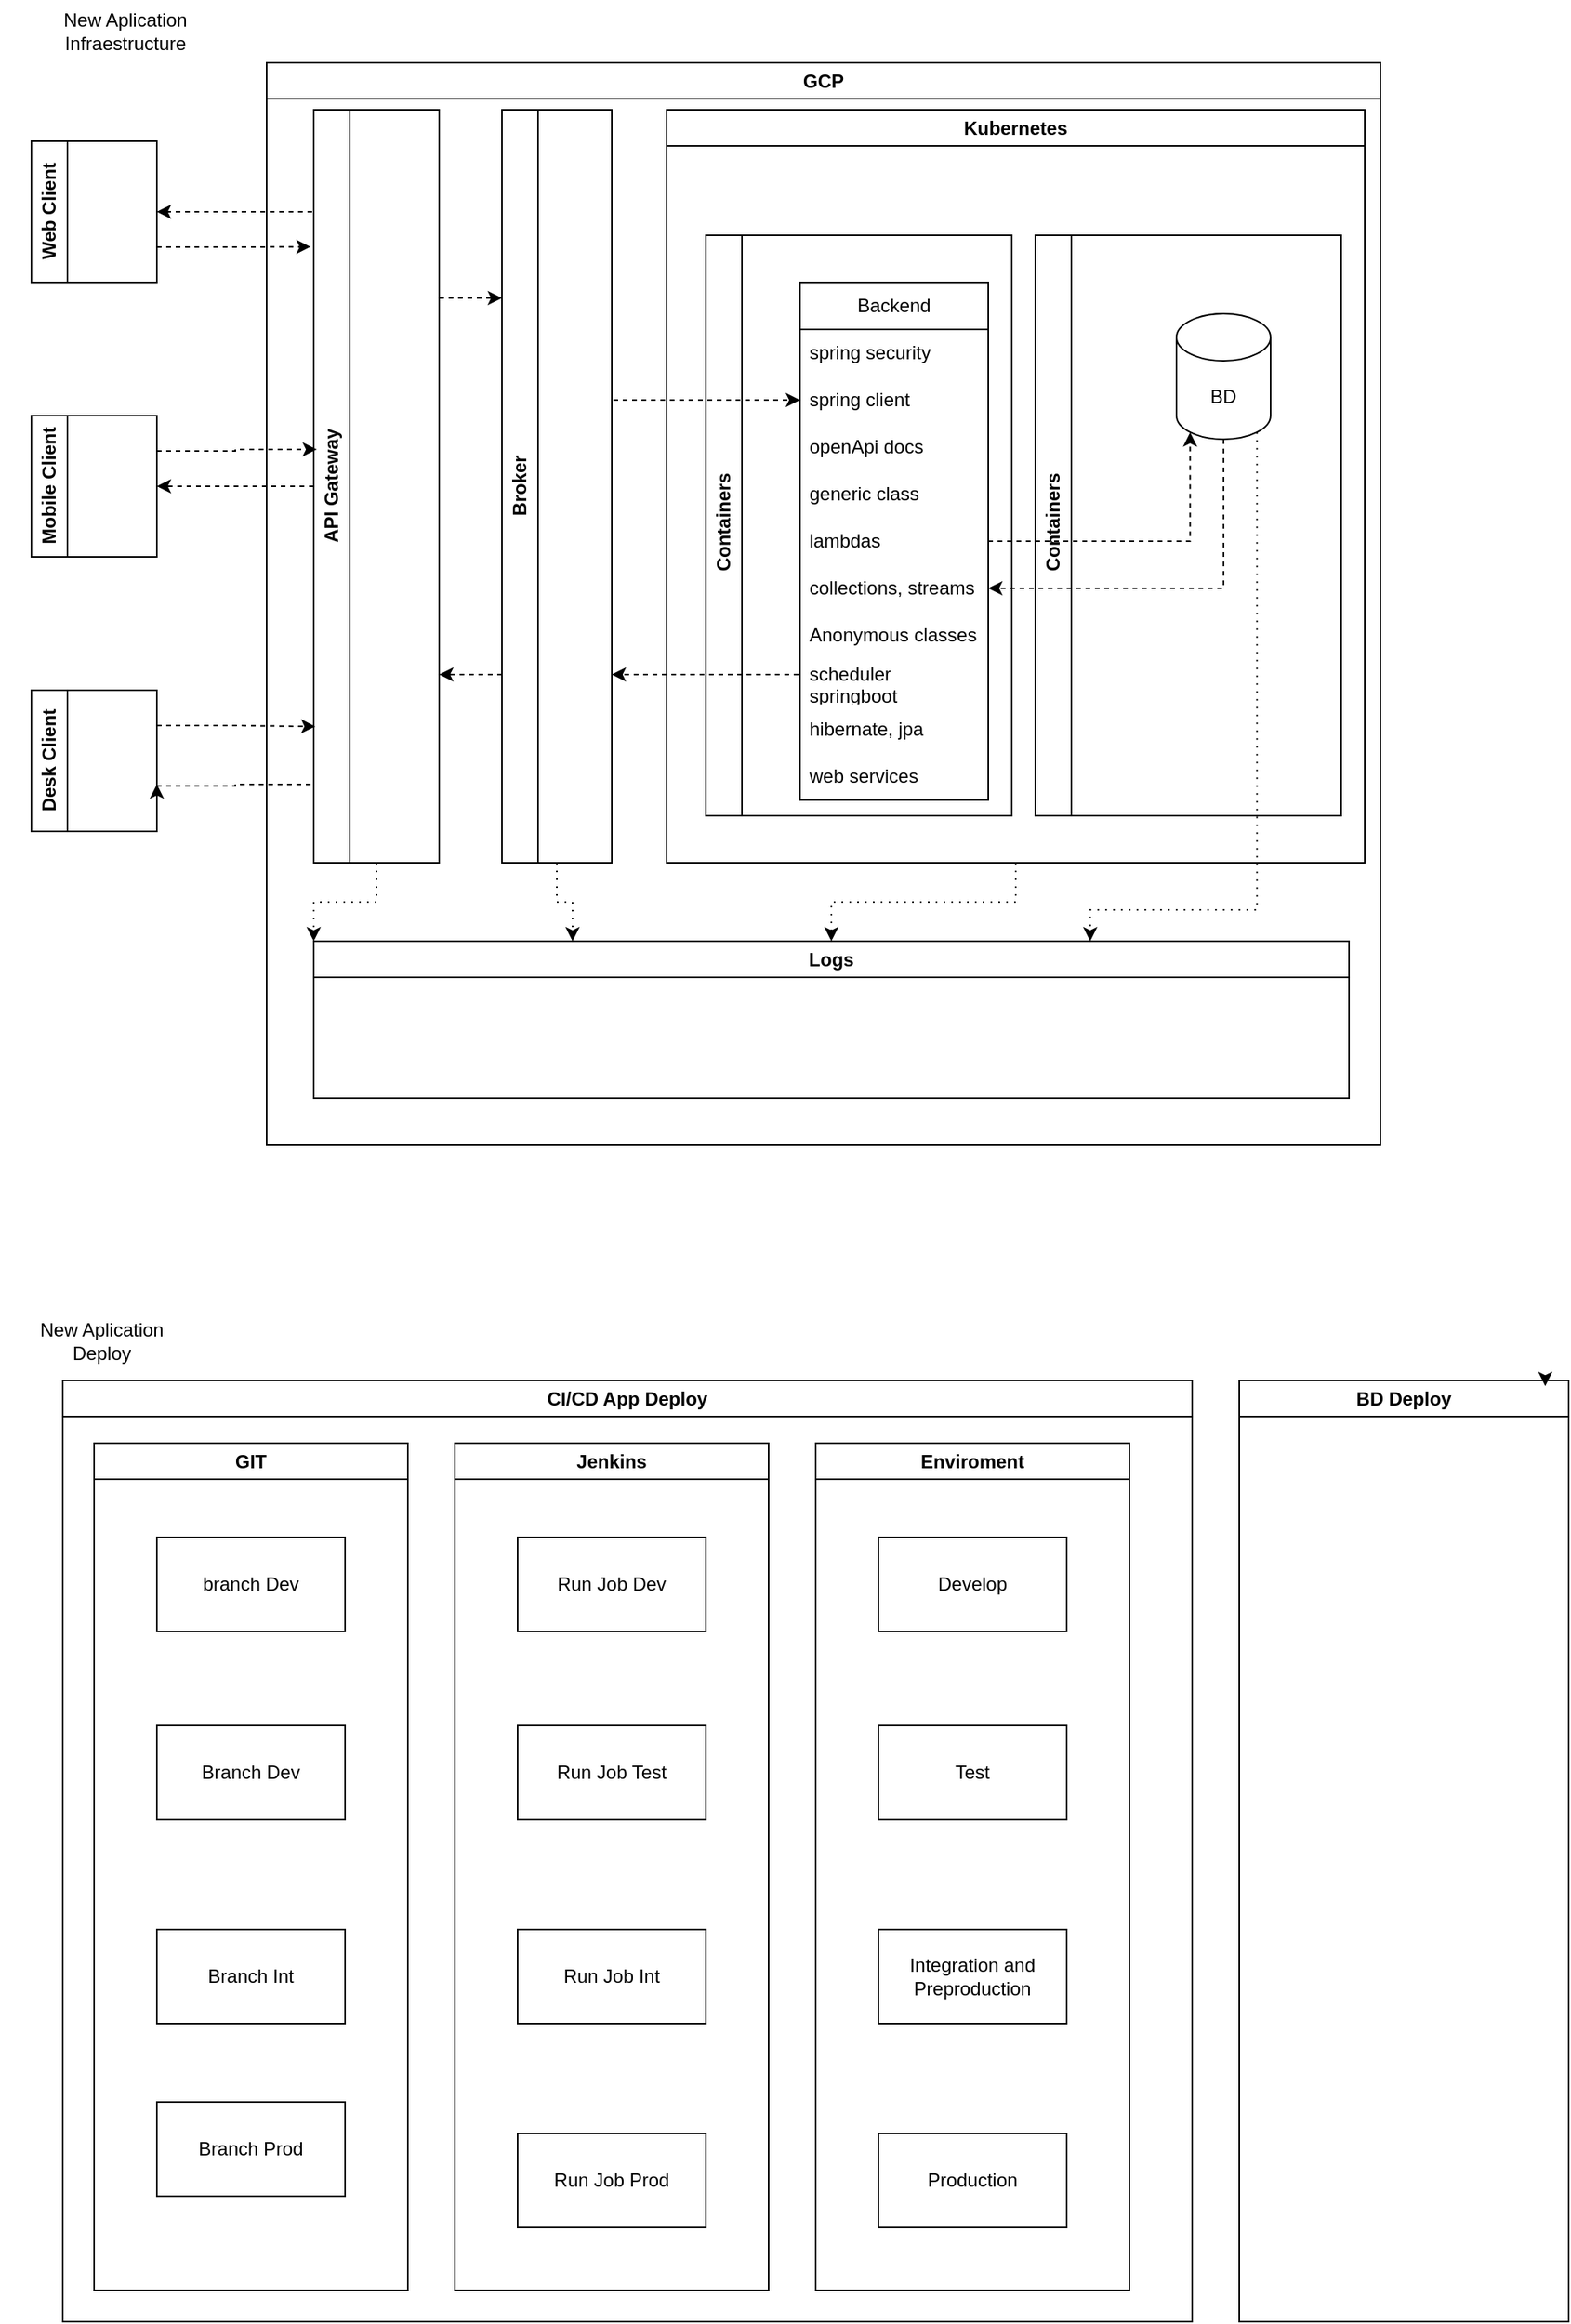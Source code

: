 <mxfile version="24.7.7">
  <diagram name="Page-1" id="lIZJPkf1PwxQ_07cLMt-">
    <mxGraphModel dx="612" dy="567" grid="1" gridSize="10" guides="1" tooltips="1" connect="1" arrows="1" fold="1" page="1" pageScale="1" pageWidth="850" pageHeight="1100" math="0" shadow="0">
      <root>
        <mxCell id="0" />
        <mxCell id="1" parent="0" />
        <mxCell id="tj_FZoNT2ZGNwC7DBh3O-1" value="New Aplication Infraestructure" style="text;html=1;align=center;verticalAlign=middle;whiteSpace=wrap;rounded=0;" parent="1" vertex="1">
          <mxGeometry width="160" height="40" as="geometry" />
        </mxCell>
        <mxCell id="tj_FZoNT2ZGNwC7DBh3O-3" value="Web Client" style="swimlane;horizontal=0;whiteSpace=wrap;html=1;" parent="1" vertex="1">
          <mxGeometry x="20" y="90" width="80" height="90" as="geometry" />
        </mxCell>
        <mxCell id="tj_FZoNT2ZGNwC7DBh3O-4" value="Mobile Client" style="swimlane;horizontal=0;whiteSpace=wrap;html=1;" parent="1" vertex="1">
          <mxGeometry x="20" y="265" width="80" height="90" as="geometry" />
        </mxCell>
        <mxCell id="tj_FZoNT2ZGNwC7DBh3O-5" value="Desk Client" style="swimlane;horizontal=0;whiteSpace=wrap;html=1;" parent="1" vertex="1">
          <mxGeometry x="20" y="440" width="80" height="90" as="geometry" />
        </mxCell>
        <mxCell id="tj_FZoNT2ZGNwC7DBh3O-6" value="GCP" style="swimlane;whiteSpace=wrap;html=1;" parent="1" vertex="1">
          <mxGeometry x="170" y="40" width="710" height="690" as="geometry" />
        </mxCell>
        <mxCell id="tj_FZoNT2ZGNwC7DBh3O-29" style="edgeStyle=orthogonalEdgeStyle;rounded=0;orthogonalLoop=1;jettySize=auto;html=1;exitX=0.855;exitY=1;exitDx=0;exitDy=-4.35;exitPerimeter=0;entryX=0.75;entryY=0;entryDx=0;entryDy=0;dashed=1;dashPattern=1 4;" parent="tj_FZoNT2ZGNwC7DBh3O-6" source="tj_FZoNT2ZGNwC7DBh3O-7" target="tj_FZoNT2ZGNwC7DBh3O-25" edge="1">
          <mxGeometry relative="1" as="geometry">
            <Array as="points">
              <mxPoint x="631" y="540" />
              <mxPoint x="525" y="540" />
            </Array>
          </mxGeometry>
        </mxCell>
        <mxCell id="tj_FZoNT2ZGNwC7DBh3O-26" style="edgeStyle=orthogonalEdgeStyle;rounded=0;orthogonalLoop=1;jettySize=auto;html=1;exitX=0.5;exitY=1;exitDx=0;exitDy=0;entryX=0;entryY=0;entryDx=0;entryDy=0;dashed=1;dashPattern=1 4;" parent="tj_FZoNT2ZGNwC7DBh3O-6" source="tj_FZoNT2ZGNwC7DBh3O-8" target="tj_FZoNT2ZGNwC7DBh3O-25" edge="1">
          <mxGeometry relative="1" as="geometry" />
        </mxCell>
        <mxCell id="tj_FZoNT2ZGNwC7DBh3O-43" style="edgeStyle=orthogonalEdgeStyle;rounded=0;orthogonalLoop=1;jettySize=auto;html=1;exitX=1;exitY=0.25;exitDx=0;exitDy=0;entryX=0;entryY=0.25;entryDx=0;entryDy=0;dashed=1;" parent="tj_FZoNT2ZGNwC7DBh3O-6" source="tj_FZoNT2ZGNwC7DBh3O-8" target="tj_FZoNT2ZGNwC7DBh3O-12" edge="1">
          <mxGeometry relative="1" as="geometry" />
        </mxCell>
        <mxCell id="tj_FZoNT2ZGNwC7DBh3O-51" style="edgeStyle=orthogonalEdgeStyle;rounded=0;orthogonalLoop=1;jettySize=auto;html=1;exitX=0;exitY=0.75;exitDx=0;exitDy=0;dashed=1;" parent="tj_FZoNT2ZGNwC7DBh3O-6" source="tj_FZoNT2ZGNwC7DBh3O-8" edge="1">
          <mxGeometry relative="1" as="geometry">
            <mxPoint x="-70" y="460" as="targetPoint" />
            <Array as="points">
              <mxPoint x="30" y="460" />
              <mxPoint x="-20" y="460" />
              <mxPoint x="-70" y="461" />
            </Array>
          </mxGeometry>
        </mxCell>
        <mxCell id="tj_FZoNT2ZGNwC7DBh3O-8" value="API Gateway" style="swimlane;horizontal=0;whiteSpace=wrap;html=1;" parent="tj_FZoNT2ZGNwC7DBh3O-6" vertex="1">
          <mxGeometry x="30" y="30" width="80" height="480" as="geometry" />
        </mxCell>
        <mxCell id="tj_FZoNT2ZGNwC7DBh3O-27" style="edgeStyle=orthogonalEdgeStyle;rounded=0;orthogonalLoop=1;jettySize=auto;html=1;exitX=0.5;exitY=1;exitDx=0;exitDy=0;entryX=0.25;entryY=0;entryDx=0;entryDy=0;dashed=1;dashPattern=1 4;" parent="tj_FZoNT2ZGNwC7DBh3O-6" source="tj_FZoNT2ZGNwC7DBh3O-12" target="tj_FZoNT2ZGNwC7DBh3O-25" edge="1">
          <mxGeometry relative="1" as="geometry" />
        </mxCell>
        <mxCell id="tj_FZoNT2ZGNwC7DBh3O-44" style="edgeStyle=orthogonalEdgeStyle;rounded=0;orthogonalLoop=1;jettySize=auto;html=1;exitX=0;exitY=0.75;exitDx=0;exitDy=0;entryX=1;entryY=0.75;entryDx=0;entryDy=0;dashed=1;" parent="tj_FZoNT2ZGNwC7DBh3O-6" source="tj_FZoNT2ZGNwC7DBh3O-12" target="tj_FZoNT2ZGNwC7DBh3O-8" edge="1">
          <mxGeometry relative="1" as="geometry" />
        </mxCell>
        <mxCell id="tj_FZoNT2ZGNwC7DBh3O-12" value="Broker" style="swimlane;horizontal=0;whiteSpace=wrap;html=1;" parent="tj_FZoNT2ZGNwC7DBh3O-6" vertex="1">
          <mxGeometry x="150" y="30" width="70" height="480" as="geometry" />
        </mxCell>
        <mxCell id="tj_FZoNT2ZGNwC7DBh3O-28" style="edgeStyle=orthogonalEdgeStyle;rounded=0;orthogonalLoop=1;jettySize=auto;html=1;exitX=0.5;exitY=1;exitDx=0;exitDy=0;entryX=0.5;entryY=0;entryDx=0;entryDy=0;dashed=1;dashPattern=1 4;" parent="tj_FZoNT2ZGNwC7DBh3O-6" source="tj_FZoNT2ZGNwC7DBh3O-14" target="tj_FZoNT2ZGNwC7DBh3O-25" edge="1">
          <mxGeometry relative="1" as="geometry" />
        </mxCell>
        <mxCell id="tj_FZoNT2ZGNwC7DBh3O-14" value="Kubernetes" style="swimlane;whiteSpace=wrap;html=1;" parent="tj_FZoNT2ZGNwC7DBh3O-6" vertex="1">
          <mxGeometry x="255" y="30" width="445" height="480" as="geometry" />
        </mxCell>
        <mxCell id="tj_FZoNT2ZGNwC7DBh3O-15" value="&amp;nbsp;Containers" style="swimlane;horizontal=0;whiteSpace=wrap;html=1;" parent="tj_FZoNT2ZGNwC7DBh3O-14" vertex="1">
          <mxGeometry x="25" y="80" width="195" height="370" as="geometry" />
        </mxCell>
        <mxCell id="tj_FZoNT2ZGNwC7DBh3O-18" value="Backend" style="swimlane;fontStyle=0;childLayout=stackLayout;horizontal=1;startSize=30;horizontalStack=0;resizeParent=1;resizeParentMax=0;resizeLast=0;collapsible=1;marginBottom=0;whiteSpace=wrap;html=1;flipV=0;" parent="tj_FZoNT2ZGNwC7DBh3O-15" vertex="1">
          <mxGeometry x="60" y="30" width="120" height="330" as="geometry" />
        </mxCell>
        <mxCell id="tj_FZoNT2ZGNwC7DBh3O-38" value="spring security" style="text;strokeColor=none;fillColor=none;align=left;verticalAlign=middle;spacingLeft=4;spacingRight=4;overflow=hidden;points=[[0,0.5],[1,0.5]];portConstraint=eastwest;rotatable=0;whiteSpace=wrap;html=1;" parent="tj_FZoNT2ZGNwC7DBh3O-18" vertex="1">
          <mxGeometry y="30" width="120" height="30" as="geometry" />
        </mxCell>
        <mxCell id="tj_FZoNT2ZGNwC7DBh3O-37" value="spring client" style="text;strokeColor=none;fillColor=none;align=left;verticalAlign=middle;spacingLeft=4;spacingRight=4;overflow=hidden;points=[[0,0.5],[1,0.5]];portConstraint=eastwest;rotatable=0;whiteSpace=wrap;html=1;" parent="tj_FZoNT2ZGNwC7DBh3O-18" vertex="1">
          <mxGeometry y="60" width="120" height="30" as="geometry" />
        </mxCell>
        <mxCell id="tj_FZoNT2ZGNwC7DBh3O-36" value="openApi docs" style="text;strokeColor=none;fillColor=none;align=left;verticalAlign=middle;spacingLeft=4;spacingRight=4;overflow=hidden;points=[[0,0.5],[1,0.5]];portConstraint=eastwest;rotatable=0;whiteSpace=wrap;html=1;" parent="tj_FZoNT2ZGNwC7DBh3O-18" vertex="1">
          <mxGeometry y="90" width="120" height="30" as="geometry" />
        </mxCell>
        <mxCell id="tj_FZoNT2ZGNwC7DBh3O-35" value="generic class" style="text;strokeColor=none;fillColor=none;align=left;verticalAlign=middle;spacingLeft=4;spacingRight=4;overflow=hidden;points=[[0,0.5],[1,0.5]];portConstraint=eastwest;rotatable=0;whiteSpace=wrap;html=1;" parent="tj_FZoNT2ZGNwC7DBh3O-18" vertex="1">
          <mxGeometry y="120" width="120" height="30" as="geometry" />
        </mxCell>
        <mxCell id="tj_FZoNT2ZGNwC7DBh3O-34" value="lambdas" style="text;strokeColor=none;fillColor=none;align=left;verticalAlign=middle;spacingLeft=4;spacingRight=4;overflow=hidden;points=[[0,0.5],[1,0.5]];portConstraint=eastwest;rotatable=0;whiteSpace=wrap;html=1;" parent="tj_FZoNT2ZGNwC7DBh3O-18" vertex="1">
          <mxGeometry y="150" width="120" height="30" as="geometry" />
        </mxCell>
        <mxCell id="tj_FZoNT2ZGNwC7DBh3O-33" value="collections, streams" style="text;strokeColor=none;fillColor=none;align=left;verticalAlign=middle;spacingLeft=4;spacingRight=4;overflow=hidden;points=[[0,0.5],[1,0.5]];portConstraint=eastwest;rotatable=0;whiteSpace=wrap;html=1;" parent="tj_FZoNT2ZGNwC7DBh3O-18" vertex="1">
          <mxGeometry y="180" width="120" height="30" as="geometry" />
        </mxCell>
        <mxCell id="tj_FZoNT2ZGNwC7DBh3O-32" value="Anonymous classes" style="text;strokeColor=none;fillColor=none;align=left;verticalAlign=middle;spacingLeft=4;spacingRight=4;overflow=hidden;points=[[0,0.5],[1,0.5]];portConstraint=eastwest;rotatable=0;whiteSpace=wrap;html=1;" parent="tj_FZoNT2ZGNwC7DBh3O-18" vertex="1">
          <mxGeometry y="210" width="120" height="30" as="geometry" />
        </mxCell>
        <mxCell id="tj_FZoNT2ZGNwC7DBh3O-19" value="scheduler springboot" style="text;strokeColor=none;fillColor=none;align=left;verticalAlign=middle;spacingLeft=4;spacingRight=4;overflow=hidden;points=[[0,0.5],[1,0.5]];portConstraint=eastwest;rotatable=0;whiteSpace=wrap;html=1;" parent="tj_FZoNT2ZGNwC7DBh3O-18" vertex="1">
          <mxGeometry y="240" width="120" height="30" as="geometry" />
        </mxCell>
        <mxCell id="tj_FZoNT2ZGNwC7DBh3O-20" value="hibernate, jpa" style="text;strokeColor=none;fillColor=none;align=left;verticalAlign=middle;spacingLeft=4;spacingRight=4;overflow=hidden;points=[[0,0.5],[1,0.5]];portConstraint=eastwest;rotatable=0;whiteSpace=wrap;html=1;" parent="tj_FZoNT2ZGNwC7DBh3O-18" vertex="1">
          <mxGeometry y="270" width="120" height="30" as="geometry" />
        </mxCell>
        <mxCell id="tj_FZoNT2ZGNwC7DBh3O-21" value="web services" style="text;strokeColor=none;fillColor=none;align=left;verticalAlign=middle;spacingLeft=4;spacingRight=4;overflow=hidden;points=[[0,0.5],[1,0.5]];portConstraint=eastwest;rotatable=0;whiteSpace=wrap;html=1;" parent="tj_FZoNT2ZGNwC7DBh3O-18" vertex="1">
          <mxGeometry y="300" width="120" height="30" as="geometry" />
        </mxCell>
        <mxCell id="6UJkM634Ec5mFkQB_tX1-1" value="&amp;nbsp;Containers" style="swimlane;horizontal=0;whiteSpace=wrap;html=1;" vertex="1" parent="tj_FZoNT2ZGNwC7DBh3O-14">
          <mxGeometry x="235" y="80" width="195" height="370" as="geometry" />
        </mxCell>
        <mxCell id="tj_FZoNT2ZGNwC7DBh3O-7" value="BD" style="shape=cylinder3;whiteSpace=wrap;html=1;boundedLbl=1;backgroundOutline=1;size=15;" parent="6UJkM634Ec5mFkQB_tX1-1" vertex="1">
          <mxGeometry x="90" y="50" width="60" height="80" as="geometry" />
        </mxCell>
        <mxCell id="tj_FZoNT2ZGNwC7DBh3O-24" style="edgeStyle=orthogonalEdgeStyle;rounded=0;orthogonalLoop=1;jettySize=auto;html=1;exitX=1;exitY=0.5;exitDx=0;exitDy=0;entryX=0.145;entryY=1;entryDx=0;entryDy=-4.35;entryPerimeter=0;dashed=1;" parent="tj_FZoNT2ZGNwC7DBh3O-14" source="tj_FZoNT2ZGNwC7DBh3O-34" target="tj_FZoNT2ZGNwC7DBh3O-7" edge="1">
          <mxGeometry relative="1" as="geometry" />
        </mxCell>
        <mxCell id="tj_FZoNT2ZGNwC7DBh3O-30" style="edgeStyle=orthogonalEdgeStyle;rounded=0;orthogonalLoop=1;jettySize=auto;html=1;exitX=0.5;exitY=1;exitDx=0;exitDy=0;exitPerimeter=0;entryX=1;entryY=0.5;entryDx=0;entryDy=0;dashed=1;" parent="tj_FZoNT2ZGNwC7DBh3O-14" source="tj_FZoNT2ZGNwC7DBh3O-7" target="tj_FZoNT2ZGNwC7DBh3O-33" edge="1">
          <mxGeometry relative="1" as="geometry" />
        </mxCell>
        <mxCell id="tj_FZoNT2ZGNwC7DBh3O-25" value="Logs" style="swimlane;whiteSpace=wrap;html=1;" parent="tj_FZoNT2ZGNwC7DBh3O-6" vertex="1">
          <mxGeometry x="30" y="560" width="660" height="100" as="geometry" />
        </mxCell>
        <mxCell id="tj_FZoNT2ZGNwC7DBh3O-42" style="edgeStyle=orthogonalEdgeStyle;rounded=0;orthogonalLoop=1;jettySize=auto;html=1;exitX=0;exitY=0.5;exitDx=0;exitDy=0;entryX=1;entryY=0.75;entryDx=0;entryDy=0;dashed=1;" parent="tj_FZoNT2ZGNwC7DBh3O-6" source="tj_FZoNT2ZGNwC7DBh3O-20" target="tj_FZoNT2ZGNwC7DBh3O-12" edge="1">
          <mxGeometry relative="1" as="geometry">
            <Array as="points">
              <mxPoint x="340" y="390" />
            </Array>
          </mxGeometry>
        </mxCell>
        <mxCell id="tj_FZoNT2ZGNwC7DBh3O-41" style="edgeStyle=orthogonalEdgeStyle;rounded=0;orthogonalLoop=1;jettySize=auto;html=1;exitX=1;exitY=0.25;exitDx=0;exitDy=0;entryX=0;entryY=0.5;entryDx=0;entryDy=0;dashed=1;" parent="tj_FZoNT2ZGNwC7DBh3O-6" source="tj_FZoNT2ZGNwC7DBh3O-12" target="tj_FZoNT2ZGNwC7DBh3O-37" edge="1">
          <mxGeometry relative="1" as="geometry">
            <Array as="points">
              <mxPoint x="220" y="215" />
            </Array>
          </mxGeometry>
        </mxCell>
        <mxCell id="tj_FZoNT2ZGNwC7DBh3O-46" style="edgeStyle=orthogonalEdgeStyle;rounded=0;orthogonalLoop=1;jettySize=auto;html=1;exitX=0;exitY=0;exitDx=0;exitDy=0;entryX=1;entryY=0.5;entryDx=0;entryDy=0;dashed=1;" parent="1" source="tj_FZoNT2ZGNwC7DBh3O-8" target="tj_FZoNT2ZGNwC7DBh3O-3" edge="1">
          <mxGeometry relative="1" as="geometry">
            <Array as="points">
              <mxPoint x="200" y="135" />
            </Array>
          </mxGeometry>
        </mxCell>
        <mxCell id="tj_FZoNT2ZGNwC7DBh3O-47" style="edgeStyle=orthogonalEdgeStyle;rounded=0;orthogonalLoop=1;jettySize=auto;html=1;exitX=1;exitY=0.75;exitDx=0;exitDy=0;entryX=-0.025;entryY=0.182;entryDx=0;entryDy=0;entryPerimeter=0;dashed=1;" parent="1" source="tj_FZoNT2ZGNwC7DBh3O-3" target="tj_FZoNT2ZGNwC7DBh3O-8" edge="1">
          <mxGeometry relative="1" as="geometry" />
        </mxCell>
        <mxCell id="tj_FZoNT2ZGNwC7DBh3O-48" style="edgeStyle=orthogonalEdgeStyle;rounded=0;orthogonalLoop=1;jettySize=auto;html=1;exitX=1;exitY=0.25;exitDx=0;exitDy=0;entryX=0.025;entryY=0.451;entryDx=0;entryDy=0;entryPerimeter=0;dashed=1;" parent="1" source="tj_FZoNT2ZGNwC7DBh3O-4" target="tj_FZoNT2ZGNwC7DBh3O-8" edge="1">
          <mxGeometry relative="1" as="geometry" />
        </mxCell>
        <mxCell id="tj_FZoNT2ZGNwC7DBh3O-49" style="edgeStyle=orthogonalEdgeStyle;rounded=0;orthogonalLoop=1;jettySize=auto;html=1;exitX=0;exitY=0.5;exitDx=0;exitDy=0;entryX=1;entryY=0.5;entryDx=0;entryDy=0;dashed=1;" parent="1" source="tj_FZoNT2ZGNwC7DBh3O-8" target="tj_FZoNT2ZGNwC7DBh3O-4" edge="1">
          <mxGeometry relative="1" as="geometry" />
        </mxCell>
        <mxCell id="tj_FZoNT2ZGNwC7DBh3O-50" style="edgeStyle=orthogonalEdgeStyle;rounded=0;orthogonalLoop=1;jettySize=auto;html=1;exitX=1;exitY=0.25;exitDx=0;exitDy=0;entryX=0.013;entryY=0.819;entryDx=0;entryDy=0;entryPerimeter=0;dashed=1;" parent="1" source="tj_FZoNT2ZGNwC7DBh3O-5" target="tj_FZoNT2ZGNwC7DBh3O-8" edge="1">
          <mxGeometry relative="1" as="geometry" />
        </mxCell>
        <mxCell id="tj_FZoNT2ZGNwC7DBh3O-52" value="New Aplication&lt;div&gt;Deploy&lt;/div&gt;" style="text;html=1;align=center;verticalAlign=middle;whiteSpace=wrap;rounded=0;" parent="1" vertex="1">
          <mxGeometry x="10" y="840" width="110" height="30" as="geometry" />
        </mxCell>
        <mxCell id="tj_FZoNT2ZGNwC7DBh3O-53" value="CI/CD App Deploy" style="swimlane;whiteSpace=wrap;html=1;" parent="1" vertex="1">
          <mxGeometry x="40" y="880" width="720" height="600" as="geometry" />
        </mxCell>
        <mxCell id="tj_FZoNT2ZGNwC7DBh3O-58" value="GIT" style="swimlane;whiteSpace=wrap;html=1;" parent="tj_FZoNT2ZGNwC7DBh3O-53" vertex="1">
          <mxGeometry x="20" y="40" width="200" height="540" as="geometry" />
        </mxCell>
        <mxCell id="tj_FZoNT2ZGNwC7DBh3O-70" value="branch Dev" style="rounded=0;whiteSpace=wrap;html=1;" parent="tj_FZoNT2ZGNwC7DBh3O-58" vertex="1">
          <mxGeometry x="40" y="60" width="120" height="60" as="geometry" />
        </mxCell>
        <mxCell id="tj_FZoNT2ZGNwC7DBh3O-71" value="Branch Dev" style="rounded=0;whiteSpace=wrap;html=1;" parent="tj_FZoNT2ZGNwC7DBh3O-58" vertex="1">
          <mxGeometry x="40" y="180" width="120" height="60" as="geometry" />
        </mxCell>
        <mxCell id="tj_FZoNT2ZGNwC7DBh3O-72" value="Branch Int" style="rounded=0;whiteSpace=wrap;html=1;" parent="tj_FZoNT2ZGNwC7DBh3O-58" vertex="1">
          <mxGeometry x="40" y="310" width="120" height="60" as="geometry" />
        </mxCell>
        <mxCell id="tj_FZoNT2ZGNwC7DBh3O-73" value="Branch Prod" style="rounded=0;whiteSpace=wrap;html=1;" parent="tj_FZoNT2ZGNwC7DBh3O-58" vertex="1">
          <mxGeometry x="40" y="420" width="120" height="60" as="geometry" />
        </mxCell>
        <mxCell id="tj_FZoNT2ZGNwC7DBh3O-59" value="Jenkins" style="swimlane;whiteSpace=wrap;html=1;" parent="tj_FZoNT2ZGNwC7DBh3O-53" vertex="1">
          <mxGeometry x="250" y="40" width="200" height="540" as="geometry" />
        </mxCell>
        <mxCell id="tj_FZoNT2ZGNwC7DBh3O-66" value="Run Job Dev" style="rounded=0;whiteSpace=wrap;html=1;" parent="tj_FZoNT2ZGNwC7DBh3O-59" vertex="1">
          <mxGeometry x="40" y="60" width="120" height="60" as="geometry" />
        </mxCell>
        <mxCell id="tj_FZoNT2ZGNwC7DBh3O-67" value="Run Job Test" style="rounded=0;whiteSpace=wrap;html=1;" parent="tj_FZoNT2ZGNwC7DBh3O-59" vertex="1">
          <mxGeometry x="40" y="180" width="120" height="60" as="geometry" />
        </mxCell>
        <mxCell id="tj_FZoNT2ZGNwC7DBh3O-68" value="Run Job Int" style="rounded=0;whiteSpace=wrap;html=1;" parent="tj_FZoNT2ZGNwC7DBh3O-59" vertex="1">
          <mxGeometry x="40" y="310" width="120" height="60" as="geometry" />
        </mxCell>
        <mxCell id="tj_FZoNT2ZGNwC7DBh3O-69" value="Run Job Prod" style="rounded=0;whiteSpace=wrap;html=1;" parent="tj_FZoNT2ZGNwC7DBh3O-59" vertex="1">
          <mxGeometry x="40" y="440" width="120" height="60" as="geometry" />
        </mxCell>
        <mxCell id="tj_FZoNT2ZGNwC7DBh3O-60" value="Enviroment" style="swimlane;whiteSpace=wrap;html=1;" parent="tj_FZoNT2ZGNwC7DBh3O-53" vertex="1">
          <mxGeometry x="480" y="40" width="200" height="540" as="geometry" />
        </mxCell>
        <mxCell id="tj_FZoNT2ZGNwC7DBh3O-61" value="Develop" style="rounded=0;whiteSpace=wrap;html=1;" parent="tj_FZoNT2ZGNwC7DBh3O-60" vertex="1">
          <mxGeometry x="40" y="60" width="120" height="60" as="geometry" />
        </mxCell>
        <mxCell id="tj_FZoNT2ZGNwC7DBh3O-62" value="Test" style="rounded=0;whiteSpace=wrap;html=1;" parent="tj_FZoNT2ZGNwC7DBh3O-60" vertex="1">
          <mxGeometry x="40" y="180" width="120" height="60" as="geometry" />
        </mxCell>
        <mxCell id="tj_FZoNT2ZGNwC7DBh3O-63" value="Integration and Preproduction" style="rounded=0;whiteSpace=wrap;html=1;" parent="tj_FZoNT2ZGNwC7DBh3O-60" vertex="1">
          <mxGeometry x="40" y="310" width="120" height="60" as="geometry" />
        </mxCell>
        <mxCell id="tj_FZoNT2ZGNwC7DBh3O-64" value="Production" style="rounded=0;whiteSpace=wrap;html=1;" parent="tj_FZoNT2ZGNwC7DBh3O-60" vertex="1">
          <mxGeometry x="40" y="440" width="120" height="60" as="geometry" />
        </mxCell>
        <mxCell id="tj_FZoNT2ZGNwC7DBh3O-55" value="BD Deploy" style="swimlane;whiteSpace=wrap;html=1;" parent="1" vertex="1">
          <mxGeometry x="790" y="880" width="210" height="600" as="geometry" />
        </mxCell>
        <mxCell id="tj_FZoNT2ZGNwC7DBh3O-56" style="edgeStyle=orthogonalEdgeStyle;rounded=0;orthogonalLoop=1;jettySize=auto;html=1;exitX=0.75;exitY=0;exitDx=0;exitDy=0;entryX=0.929;entryY=0.006;entryDx=0;entryDy=0;entryPerimeter=0;" parent="1" source="tj_FZoNT2ZGNwC7DBh3O-55" target="tj_FZoNT2ZGNwC7DBh3O-55" edge="1">
          <mxGeometry relative="1" as="geometry" />
        </mxCell>
      </root>
    </mxGraphModel>
  </diagram>
</mxfile>
